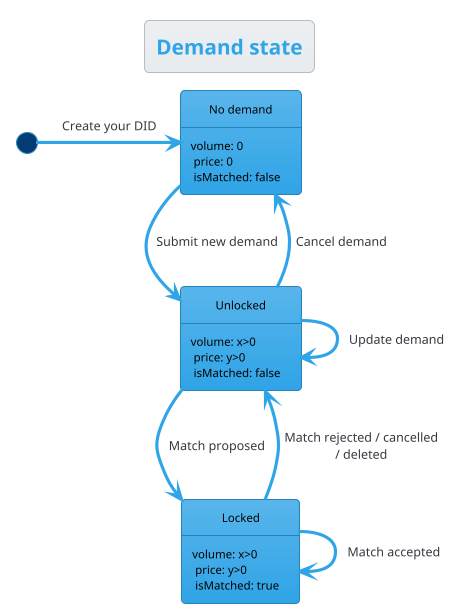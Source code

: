 @startuml Demand state
title Demand state
!theme cerulean

skinparam maxMessageSize 150
skinparam defaultTextAlignment center
skinparam noteTextAlignment left
skinparam StateFontColor Black

state "No demand" as no: volume: 0\n \
price: 0\n \
isMatched: false
state "Unlocked" as un: volume: x>0\n \
price: y>0\n \
isMatched: false
state "Locked" as lo: volume: x>0\n \
price: y>0\n \
isMatched: true

[*] -> no: Create your DID
no --> un: Submit new demand
un --> un: Update demand
un --> no: Cancel demand
un --> lo: Match proposed
lo --> lo: Match accepted
lo --> un: Match rejected / cancelled / deleted

@enduml